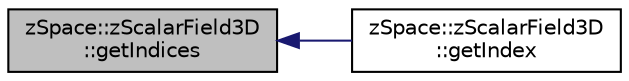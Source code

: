 digraph "zSpace::zScalarField3D::getIndices"
{
  edge [fontname="Helvetica",fontsize="10",labelfontname="Helvetica",labelfontsize="10"];
  node [fontname="Helvetica",fontsize="10",shape=record];
  rankdir="LR";
  Node20 [label="zSpace::zScalarField3D\l::getIndices",height=0.2,width=0.4,color="black", fillcolor="grey75", style="filled", fontcolor="black"];
  Node20 -> Node21 [dir="back",color="midnightblue",fontsize="10",style="solid",fontname="Helvetica"];
  Node21 [label="zSpace::zScalarField3D\l::getIndex",height=0.2,width=0.4,color="black", fillcolor="white", style="filled",URL="$classz_space_1_1z_scalar_field3_d.html#add244cf837ecda7eb114cdd9823aa16f",tooltip="This method gets the index of the scalar at the input position. "];
}
